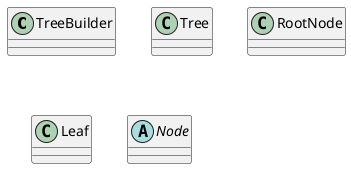 @startuml "Protocol"
class TreeBuilder {
}

class Tree {
}

class RootNode {
}

class Leaf {
}

abstract Node {
}


@enduml